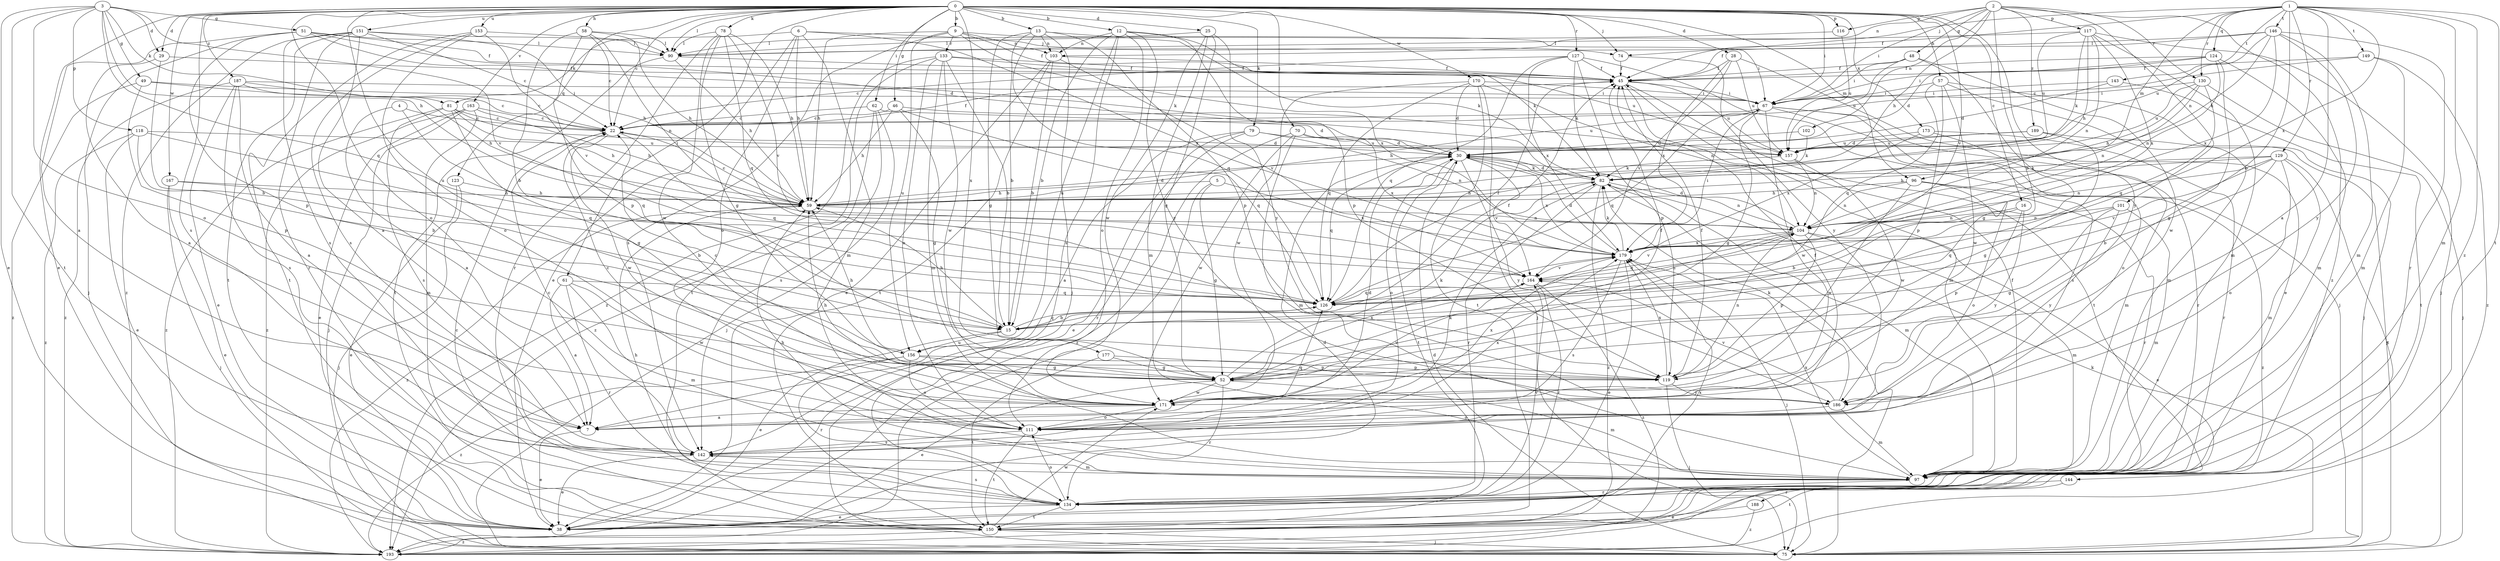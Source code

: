 strict digraph  {
0;
1;
2;
3;
4;
5;
6;
7;
9;
12;
13;
15;
16;
22;
25;
28;
29;
30;
38;
45;
46;
48;
49;
51;
52;
57;
58;
59;
61;
62;
67;
70;
74;
75;
78;
79;
81;
82;
90;
96;
97;
101;
102;
103;
104;
111;
116;
117;
118;
119;
123;
124;
126;
127;
129;
130;
133;
134;
142;
143;
144;
146;
149;
150;
151;
153;
156;
157;
163;
164;
167;
170;
171;
173;
177;
179;
186;
187;
188;
189;
193;
0 -> 9  [label=b];
0 -> 12  [label=b];
0 -> 13  [label=b];
0 -> 16  [label=c];
0 -> 22  [label=c];
0 -> 25  [label=d];
0 -> 28  [label=d];
0 -> 29  [label=d];
0 -> 38  [label=e];
0 -> 46  [label=g];
0 -> 57  [label=h];
0 -> 58  [label=h];
0 -> 61  [label=i];
0 -> 62  [label=i];
0 -> 67  [label=i];
0 -> 70  [label=j];
0 -> 74  [label=j];
0 -> 78  [label=k];
0 -> 79  [label=k];
0 -> 90  [label=l];
0 -> 96  [label=m];
0 -> 111  [label=o];
0 -> 116  [label=p];
0 -> 123  [label=q];
0 -> 127  [label=r];
0 -> 142  [label=s];
0 -> 151  [label=u];
0 -> 153  [label=u];
0 -> 156  [label=u];
0 -> 163  [label=v];
0 -> 164  [label=v];
0 -> 167  [label=w];
0 -> 170  [label=w];
0 -> 173  [label=x];
0 -> 177  [label=x];
0 -> 186  [label=y];
0 -> 187  [label=z];
1 -> 7  [label=a];
1 -> 15  [label=b];
1 -> 45  [label=f];
1 -> 74  [label=j];
1 -> 96  [label=m];
1 -> 97  [label=m];
1 -> 124  [label=q];
1 -> 129  [label=r];
1 -> 130  [label=r];
1 -> 143  [label=t];
1 -> 144  [label=t];
1 -> 146  [label=t];
1 -> 149  [label=t];
1 -> 179  [label=x];
1 -> 188  [label=z];
2 -> 15  [label=b];
2 -> 48  [label=g];
2 -> 59  [label=h];
2 -> 67  [label=i];
2 -> 101  [label=n];
2 -> 102  [label=n];
2 -> 103  [label=n];
2 -> 116  [label=p];
2 -> 117  [label=p];
2 -> 130  [label=r];
2 -> 189  [label=z];
2 -> 193  [label=z];
3 -> 29  [label=d];
3 -> 38  [label=e];
3 -> 49  [label=g];
3 -> 51  [label=g];
3 -> 59  [label=h];
3 -> 81  [label=k];
3 -> 111  [label=o];
3 -> 118  [label=p];
3 -> 126  [label=q];
3 -> 150  [label=t];
3 -> 164  [label=v];
4 -> 7  [label=a];
4 -> 22  [label=c];
4 -> 126  [label=q];
5 -> 52  [label=g];
5 -> 59  [label=h];
5 -> 179  [label=x];
5 -> 193  [label=z];
6 -> 38  [label=e];
6 -> 59  [label=h];
6 -> 74  [label=j];
6 -> 81  [label=k];
6 -> 97  [label=m];
6 -> 111  [label=o];
6 -> 179  [label=x];
7 -> 38  [label=e];
7 -> 45  [label=f];
7 -> 126  [label=q];
9 -> 45  [label=f];
9 -> 59  [label=h];
9 -> 67  [label=i];
9 -> 103  [label=n];
9 -> 133  [label=r];
9 -> 142  [label=s];
9 -> 156  [label=u];
9 -> 179  [label=x];
12 -> 15  [label=b];
12 -> 82  [label=k];
12 -> 103  [label=n];
12 -> 111  [label=o];
12 -> 119  [label=p];
12 -> 142  [label=s];
12 -> 156  [label=u];
12 -> 186  [label=y];
13 -> 15  [label=b];
13 -> 52  [label=g];
13 -> 75  [label=j];
13 -> 82  [label=k];
13 -> 103  [label=n];
13 -> 119  [label=p];
13 -> 126  [label=q];
15 -> 38  [label=e];
15 -> 45  [label=f];
15 -> 59  [label=h];
15 -> 126  [label=q];
15 -> 156  [label=u];
16 -> 15  [label=b];
16 -> 104  [label=n];
16 -> 119  [label=p];
16 -> 186  [label=y];
22 -> 30  [label=d];
22 -> 45  [label=f];
22 -> 126  [label=q];
22 -> 171  [label=w];
25 -> 52  [label=g];
25 -> 90  [label=l];
25 -> 97  [label=m];
25 -> 171  [label=w];
25 -> 186  [label=y];
28 -> 38  [label=e];
28 -> 45  [label=f];
28 -> 157  [label=u];
28 -> 164  [label=v];
28 -> 179  [label=x];
29 -> 7  [label=a];
29 -> 15  [label=b];
29 -> 45  [label=f];
30 -> 82  [label=k];
30 -> 111  [label=o];
30 -> 126  [label=q];
30 -> 150  [label=t];
30 -> 164  [label=v];
30 -> 179  [label=x];
30 -> 186  [label=y];
38 -> 30  [label=d];
45 -> 67  [label=i];
45 -> 97  [label=m];
45 -> 150  [label=t];
45 -> 157  [label=u];
46 -> 22  [label=c];
46 -> 52  [label=g];
46 -> 59  [label=h];
46 -> 126  [label=q];
46 -> 157  [label=u];
48 -> 45  [label=f];
48 -> 52  [label=g];
48 -> 67  [label=i];
48 -> 157  [label=u];
48 -> 171  [label=w];
49 -> 22  [label=c];
49 -> 67  [label=i];
49 -> 119  [label=p];
49 -> 193  [label=z];
51 -> 7  [label=a];
51 -> 30  [label=d];
51 -> 45  [label=f];
51 -> 75  [label=j];
51 -> 82  [label=k];
51 -> 90  [label=l];
51 -> 119  [label=p];
52 -> 22  [label=c];
52 -> 38  [label=e];
52 -> 45  [label=f];
52 -> 82  [label=k];
52 -> 97  [label=m];
52 -> 134  [label=r];
52 -> 171  [label=w];
52 -> 179  [label=x];
57 -> 67  [label=i];
57 -> 75  [label=j];
57 -> 97  [label=m];
57 -> 119  [label=p];
57 -> 126  [label=q];
57 -> 171  [label=w];
58 -> 15  [label=b];
58 -> 22  [label=c];
58 -> 59  [label=h];
58 -> 90  [label=l];
58 -> 104  [label=n];
58 -> 119  [label=p];
59 -> 22  [label=c];
59 -> 30  [label=d];
59 -> 104  [label=n];
59 -> 193  [label=z];
61 -> 7  [label=a];
61 -> 97  [label=m];
61 -> 126  [label=q];
61 -> 134  [label=r];
61 -> 171  [label=w];
62 -> 22  [label=c];
62 -> 30  [label=d];
62 -> 75  [label=j];
62 -> 142  [label=s];
62 -> 193  [label=z];
67 -> 22  [label=c];
67 -> 52  [label=g];
67 -> 59  [label=h];
67 -> 111  [label=o];
67 -> 126  [label=q];
67 -> 134  [label=r];
67 -> 142  [label=s];
67 -> 171  [label=w];
70 -> 30  [label=d];
70 -> 97  [label=m];
70 -> 171  [label=w];
70 -> 179  [label=x];
70 -> 193  [label=z];
74 -> 45  [label=f];
74 -> 186  [label=y];
75 -> 30  [label=d];
75 -> 82  [label=k];
78 -> 52  [label=g];
78 -> 59  [label=h];
78 -> 90  [label=l];
78 -> 126  [label=q];
78 -> 134  [label=r];
78 -> 164  [label=v];
78 -> 171  [label=w];
79 -> 7  [label=a];
79 -> 38  [label=e];
79 -> 104  [label=n];
79 -> 134  [label=r];
79 -> 157  [label=u];
81 -> 22  [label=c];
81 -> 52  [label=g];
81 -> 59  [label=h];
81 -> 142  [label=s];
81 -> 157  [label=u];
81 -> 193  [label=z];
82 -> 30  [label=d];
82 -> 59  [label=h];
82 -> 75  [label=j];
82 -> 97  [label=m];
82 -> 104  [label=n];
82 -> 134  [label=r];
82 -> 193  [label=z];
90 -> 45  [label=f];
90 -> 59  [label=h];
90 -> 150  [label=t];
96 -> 59  [label=h];
96 -> 104  [label=n];
96 -> 111  [label=o];
96 -> 134  [label=r];
96 -> 171  [label=w];
96 -> 193  [label=z];
97 -> 45  [label=f];
97 -> 59  [label=h];
97 -> 134  [label=r];
97 -> 179  [label=x];
101 -> 52  [label=g];
101 -> 97  [label=m];
101 -> 104  [label=n];
101 -> 126  [label=q];
101 -> 186  [label=y];
102 -> 30  [label=d];
102 -> 82  [label=k];
103 -> 15  [label=b];
103 -> 38  [label=e];
103 -> 45  [label=f];
103 -> 150  [label=t];
103 -> 164  [label=v];
104 -> 30  [label=d];
104 -> 38  [label=e];
104 -> 97  [label=m];
104 -> 119  [label=p];
104 -> 126  [label=q];
104 -> 164  [label=v];
104 -> 179  [label=x];
111 -> 30  [label=d];
111 -> 142  [label=s];
111 -> 150  [label=t];
111 -> 179  [label=x];
116 -> 90  [label=l];
116 -> 157  [label=u];
117 -> 59  [label=h];
117 -> 75  [label=j];
117 -> 82  [label=k];
117 -> 90  [label=l];
117 -> 97  [label=m];
117 -> 104  [label=n];
117 -> 157  [label=u];
117 -> 179  [label=x];
118 -> 15  [label=b];
118 -> 38  [label=e];
118 -> 126  [label=q];
118 -> 157  [label=u];
118 -> 193  [label=z];
119 -> 45  [label=f];
119 -> 75  [label=j];
119 -> 104  [label=n];
119 -> 179  [label=x];
119 -> 186  [label=y];
123 -> 38  [label=e];
123 -> 59  [label=h];
123 -> 75  [label=j];
124 -> 30  [label=d];
124 -> 45  [label=f];
124 -> 52  [label=g];
124 -> 67  [label=i];
124 -> 97  [label=m];
124 -> 104  [label=n];
126 -> 15  [label=b];
126 -> 45  [label=f];
126 -> 104  [label=n];
127 -> 22  [label=c];
127 -> 45  [label=f];
127 -> 75  [label=j];
127 -> 82  [label=k];
127 -> 119  [label=p];
127 -> 126  [label=q];
127 -> 179  [label=x];
129 -> 15  [label=b];
129 -> 59  [label=h];
129 -> 82  [label=k];
129 -> 97  [label=m];
129 -> 104  [label=n];
129 -> 111  [label=o];
129 -> 150  [label=t];
129 -> 164  [label=v];
130 -> 59  [label=h];
130 -> 67  [label=i];
130 -> 75  [label=j];
130 -> 104  [label=n];
130 -> 126  [label=q];
130 -> 157  [label=u];
133 -> 15  [label=b];
133 -> 45  [label=f];
133 -> 97  [label=m];
133 -> 111  [label=o];
133 -> 150  [label=t];
133 -> 157  [label=u];
133 -> 171  [label=w];
133 -> 193  [label=z];
134 -> 38  [label=e];
134 -> 59  [label=h];
134 -> 111  [label=o];
134 -> 142  [label=s];
134 -> 150  [label=t];
134 -> 164  [label=v];
142 -> 22  [label=c];
142 -> 38  [label=e];
142 -> 82  [label=k];
142 -> 97  [label=m];
143 -> 30  [label=d];
143 -> 67  [label=i];
143 -> 150  [label=t];
144 -> 134  [label=r];
144 -> 150  [label=t];
146 -> 45  [label=f];
146 -> 82  [label=k];
146 -> 90  [label=l];
146 -> 97  [label=m];
146 -> 134  [label=r];
146 -> 157  [label=u];
146 -> 179  [label=x];
146 -> 186  [label=y];
149 -> 22  [label=c];
149 -> 45  [label=f];
149 -> 97  [label=m];
149 -> 193  [label=z];
150 -> 22  [label=c];
150 -> 75  [label=j];
150 -> 171  [label=w];
150 -> 179  [label=x];
150 -> 193  [label=z];
151 -> 7  [label=a];
151 -> 22  [label=c];
151 -> 59  [label=h];
151 -> 90  [label=l];
151 -> 134  [label=r];
151 -> 142  [label=s];
151 -> 150  [label=t];
151 -> 193  [label=z];
153 -> 90  [label=l];
153 -> 111  [label=o];
153 -> 142  [label=s];
153 -> 150  [label=t];
153 -> 164  [label=v];
156 -> 52  [label=g];
156 -> 59  [label=h];
156 -> 111  [label=o];
156 -> 119  [label=p];
156 -> 134  [label=r];
156 -> 193  [label=z];
157 -> 82  [label=k];
157 -> 104  [label=n];
157 -> 171  [label=w];
163 -> 22  [label=c];
163 -> 38  [label=e];
163 -> 59  [label=h];
163 -> 75  [label=j];
163 -> 97  [label=m];
163 -> 193  [label=z];
164 -> 126  [label=q];
164 -> 134  [label=r];
164 -> 193  [label=z];
167 -> 15  [label=b];
167 -> 38  [label=e];
167 -> 59  [label=h];
167 -> 75  [label=j];
170 -> 30  [label=d];
170 -> 67  [label=i];
170 -> 75  [label=j];
170 -> 104  [label=n];
170 -> 126  [label=q];
170 -> 150  [label=t];
170 -> 171  [label=w];
171 -> 7  [label=a];
171 -> 22  [label=c];
171 -> 59  [label=h];
171 -> 111  [label=o];
171 -> 164  [label=v];
171 -> 179  [label=x];
173 -> 97  [label=m];
173 -> 134  [label=r];
173 -> 157  [label=u];
173 -> 179  [label=x];
177 -> 52  [label=g];
177 -> 119  [label=p];
177 -> 150  [label=t];
179 -> 30  [label=d];
179 -> 38  [label=e];
179 -> 67  [label=i];
179 -> 75  [label=j];
179 -> 82  [label=k];
179 -> 142  [label=s];
179 -> 164  [label=v];
186 -> 82  [label=k];
186 -> 97  [label=m];
186 -> 111  [label=o];
186 -> 164  [label=v];
187 -> 7  [label=a];
187 -> 22  [label=c];
187 -> 38  [label=e];
187 -> 59  [label=h];
187 -> 67  [label=i];
187 -> 142  [label=s];
187 -> 193  [label=z];
188 -> 38  [label=e];
188 -> 193  [label=z];
189 -> 30  [label=d];
189 -> 52  [label=g];
189 -> 75  [label=j];
189 -> 157  [label=u];
}
